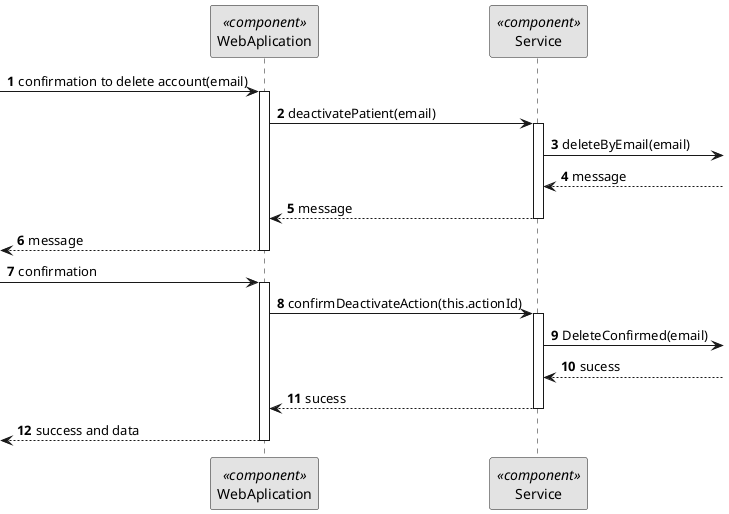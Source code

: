 @startuml 5.1.3
skinparam monochrome true
skinparam packageStyle rectangle
skinparam shadowing false

autonumber

participant "WebAplication" as FE <<component>>
participant "Service" as SERV <<component>>

-> FE : confirmation to delete account(email)
activate FE


FE -> SERV: deactivatePatient(email)
activate SERV

 SERV -> : deleteByEmail(email)

 SERV <-- : message


SERV --> FE : message
deactivate

<-- FE : message
deactivate FE

-> FE : confirmation
deactivate SERV
activate FE



FE -> SERV : confirmDeactivateAction(this.actionId)
activate SERV
 SERV -> : DeleteConfirmed(email)

 SERV <-- : sucess


 SERV --> FE : sucess

deactivate SERV
<-- FE  : success and data

deactivate FE




@enduml